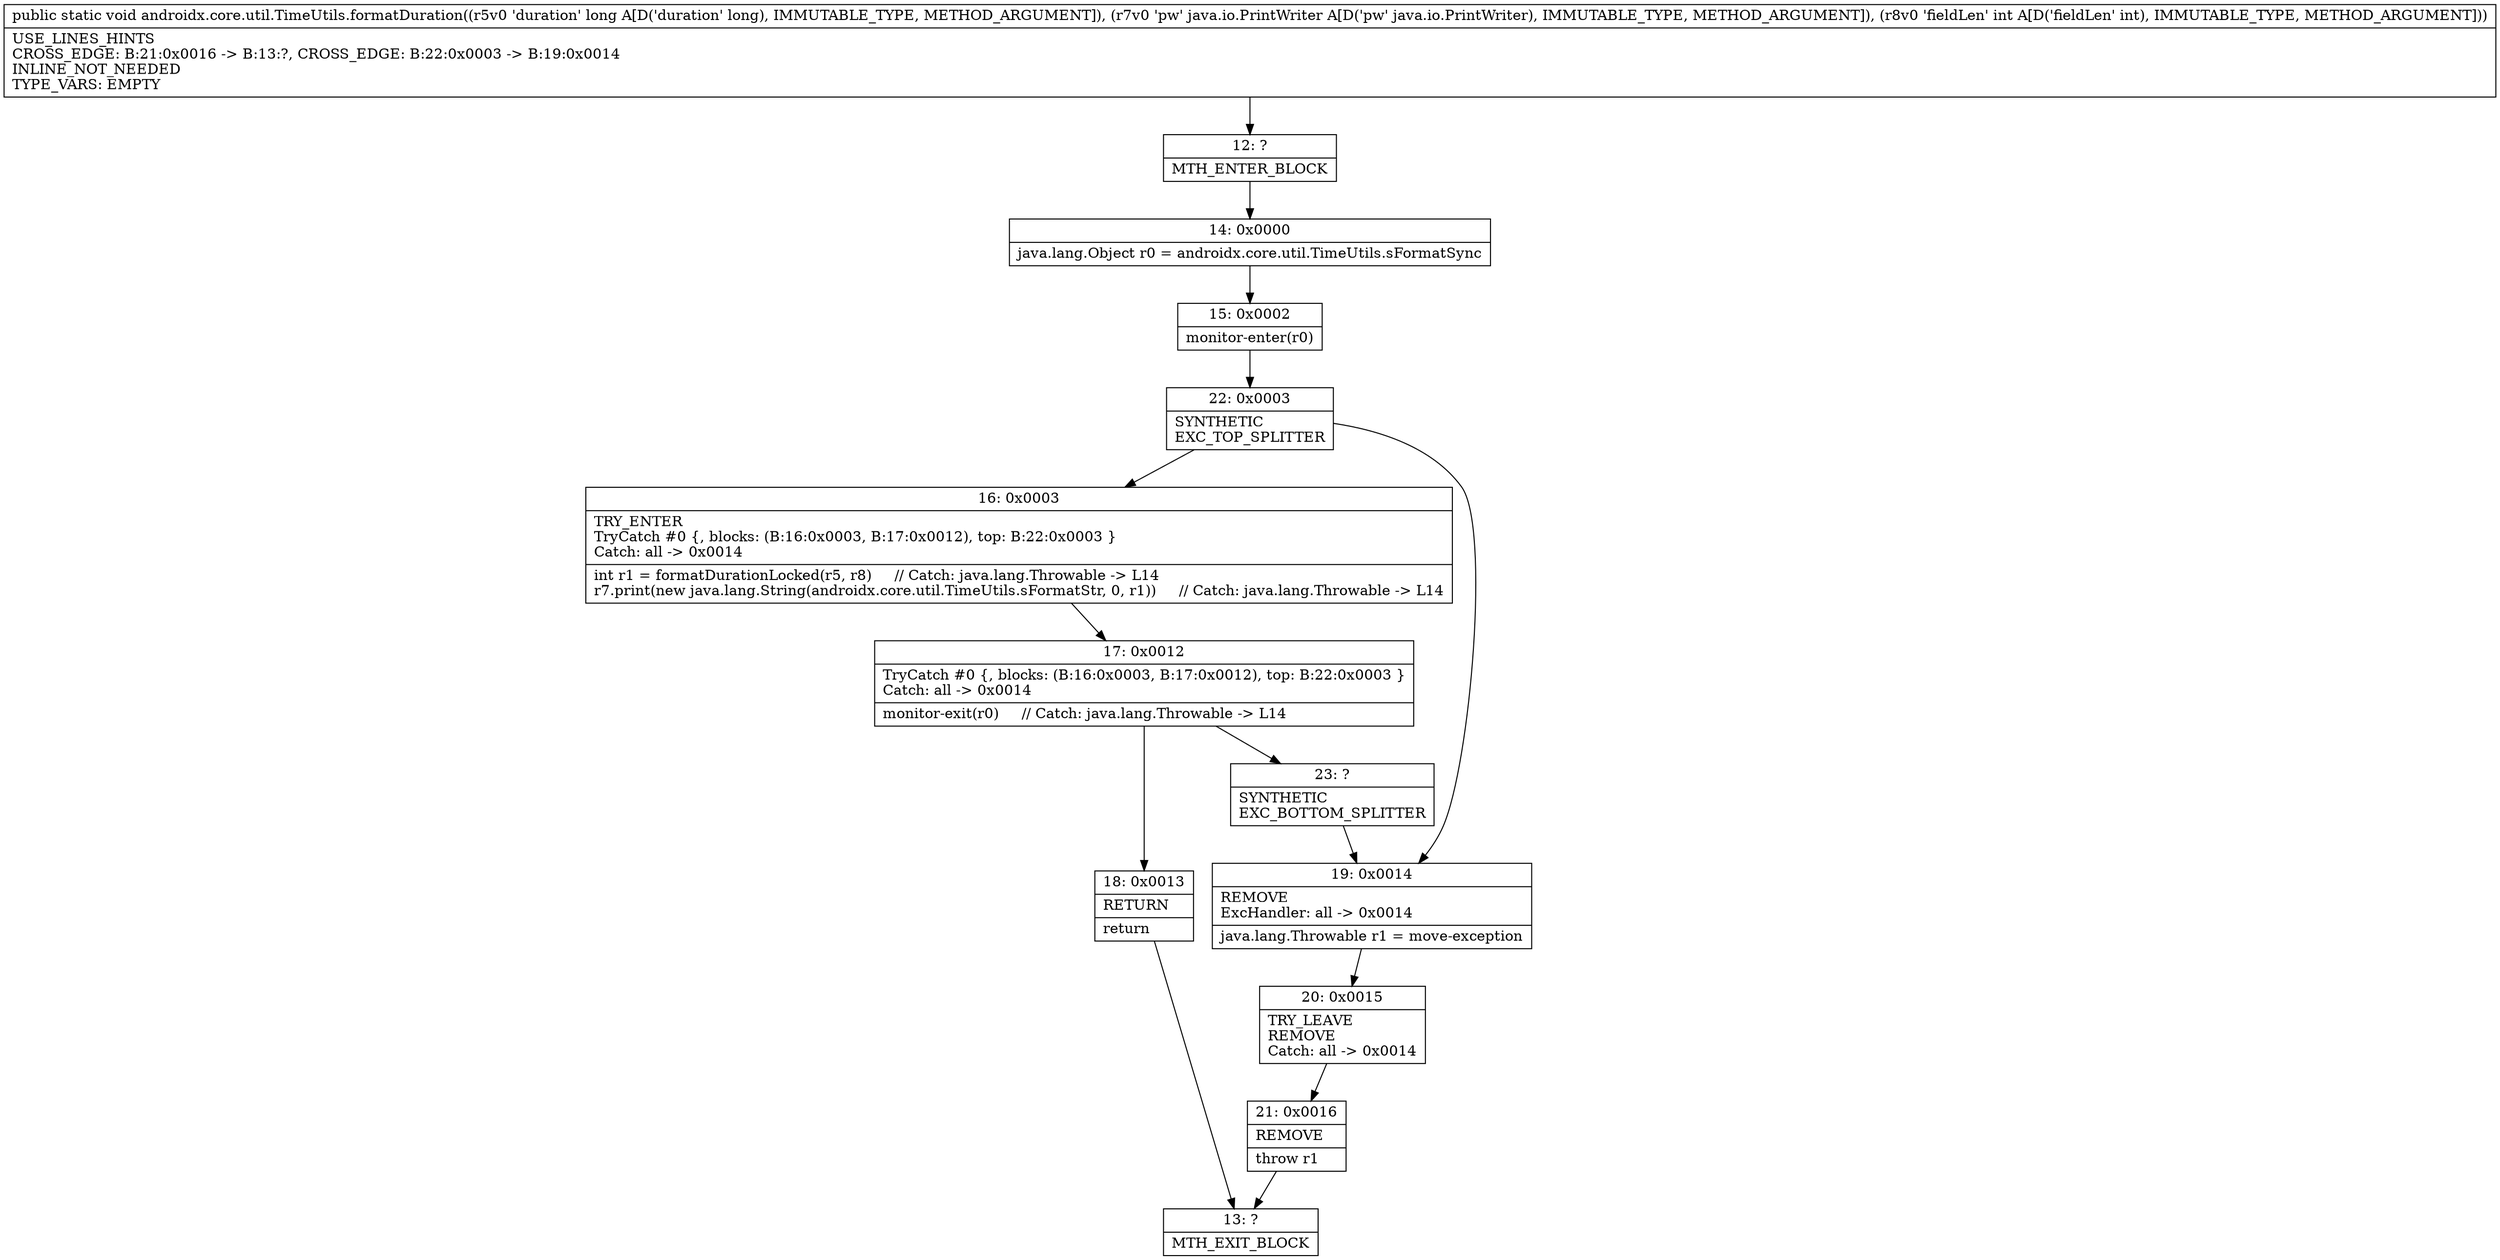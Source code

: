 digraph "CFG forandroidx.core.util.TimeUtils.formatDuration(JLjava\/io\/PrintWriter;I)V" {
Node_12 [shape=record,label="{12\:\ ?|MTH_ENTER_BLOCK\l}"];
Node_14 [shape=record,label="{14\:\ 0x0000|java.lang.Object r0 = androidx.core.util.TimeUtils.sFormatSync\l}"];
Node_15 [shape=record,label="{15\:\ 0x0002|monitor\-enter(r0)\l}"];
Node_22 [shape=record,label="{22\:\ 0x0003|SYNTHETIC\lEXC_TOP_SPLITTER\l}"];
Node_16 [shape=record,label="{16\:\ 0x0003|TRY_ENTER\lTryCatch #0 \{, blocks: (B:16:0x0003, B:17:0x0012), top: B:22:0x0003 \}\lCatch: all \-\> 0x0014\l|int r1 = formatDurationLocked(r5, r8)     \/\/ Catch: java.lang.Throwable \-\> L14\lr7.print(new java.lang.String(androidx.core.util.TimeUtils.sFormatStr, 0, r1))     \/\/ Catch: java.lang.Throwable \-\> L14\l}"];
Node_17 [shape=record,label="{17\:\ 0x0012|TryCatch #0 \{, blocks: (B:16:0x0003, B:17:0x0012), top: B:22:0x0003 \}\lCatch: all \-\> 0x0014\l|monitor\-exit(r0)     \/\/ Catch: java.lang.Throwable \-\> L14\l}"];
Node_18 [shape=record,label="{18\:\ 0x0013|RETURN\l|return\l}"];
Node_13 [shape=record,label="{13\:\ ?|MTH_EXIT_BLOCK\l}"];
Node_23 [shape=record,label="{23\:\ ?|SYNTHETIC\lEXC_BOTTOM_SPLITTER\l}"];
Node_19 [shape=record,label="{19\:\ 0x0014|REMOVE\lExcHandler: all \-\> 0x0014\l|java.lang.Throwable r1 = move\-exception\l}"];
Node_20 [shape=record,label="{20\:\ 0x0015|TRY_LEAVE\lREMOVE\lCatch: all \-\> 0x0014\l}"];
Node_21 [shape=record,label="{21\:\ 0x0016|REMOVE\l|throw r1\l}"];
MethodNode[shape=record,label="{public static void androidx.core.util.TimeUtils.formatDuration((r5v0 'duration' long A[D('duration' long), IMMUTABLE_TYPE, METHOD_ARGUMENT]), (r7v0 'pw' java.io.PrintWriter A[D('pw' java.io.PrintWriter), IMMUTABLE_TYPE, METHOD_ARGUMENT]), (r8v0 'fieldLen' int A[D('fieldLen' int), IMMUTABLE_TYPE, METHOD_ARGUMENT]))  | USE_LINES_HINTS\lCROSS_EDGE: B:21:0x0016 \-\> B:13:?, CROSS_EDGE: B:22:0x0003 \-\> B:19:0x0014\lINLINE_NOT_NEEDED\lTYPE_VARS: EMPTY\l}"];
MethodNode -> Node_12;Node_12 -> Node_14;
Node_14 -> Node_15;
Node_15 -> Node_22;
Node_22 -> Node_16;
Node_22 -> Node_19;
Node_16 -> Node_17;
Node_17 -> Node_18;
Node_17 -> Node_23;
Node_18 -> Node_13;
Node_23 -> Node_19;
Node_19 -> Node_20;
Node_20 -> Node_21;
Node_21 -> Node_13;
}

